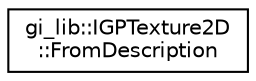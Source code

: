 digraph "Graphical Class Hierarchy"
{
  edge [fontname="Helvetica",fontsize="10",labelfontname="Helvetica",labelfontsize="10"];
  node [fontname="Helvetica",fontsize="10",shape=record];
  rankdir="LR";
  Node1 [label="gi_lib::IGPTexture2D\l::FromDescription",height=0.2,width=0.4,color="black", fillcolor="white", style="filled",URL="$structgi__lib_1_1_i_g_p_texture2_d_1_1_from_description.html",tooltip="Structure used to create an empty general-purpose texture 2D from an explicit description. "];
}
